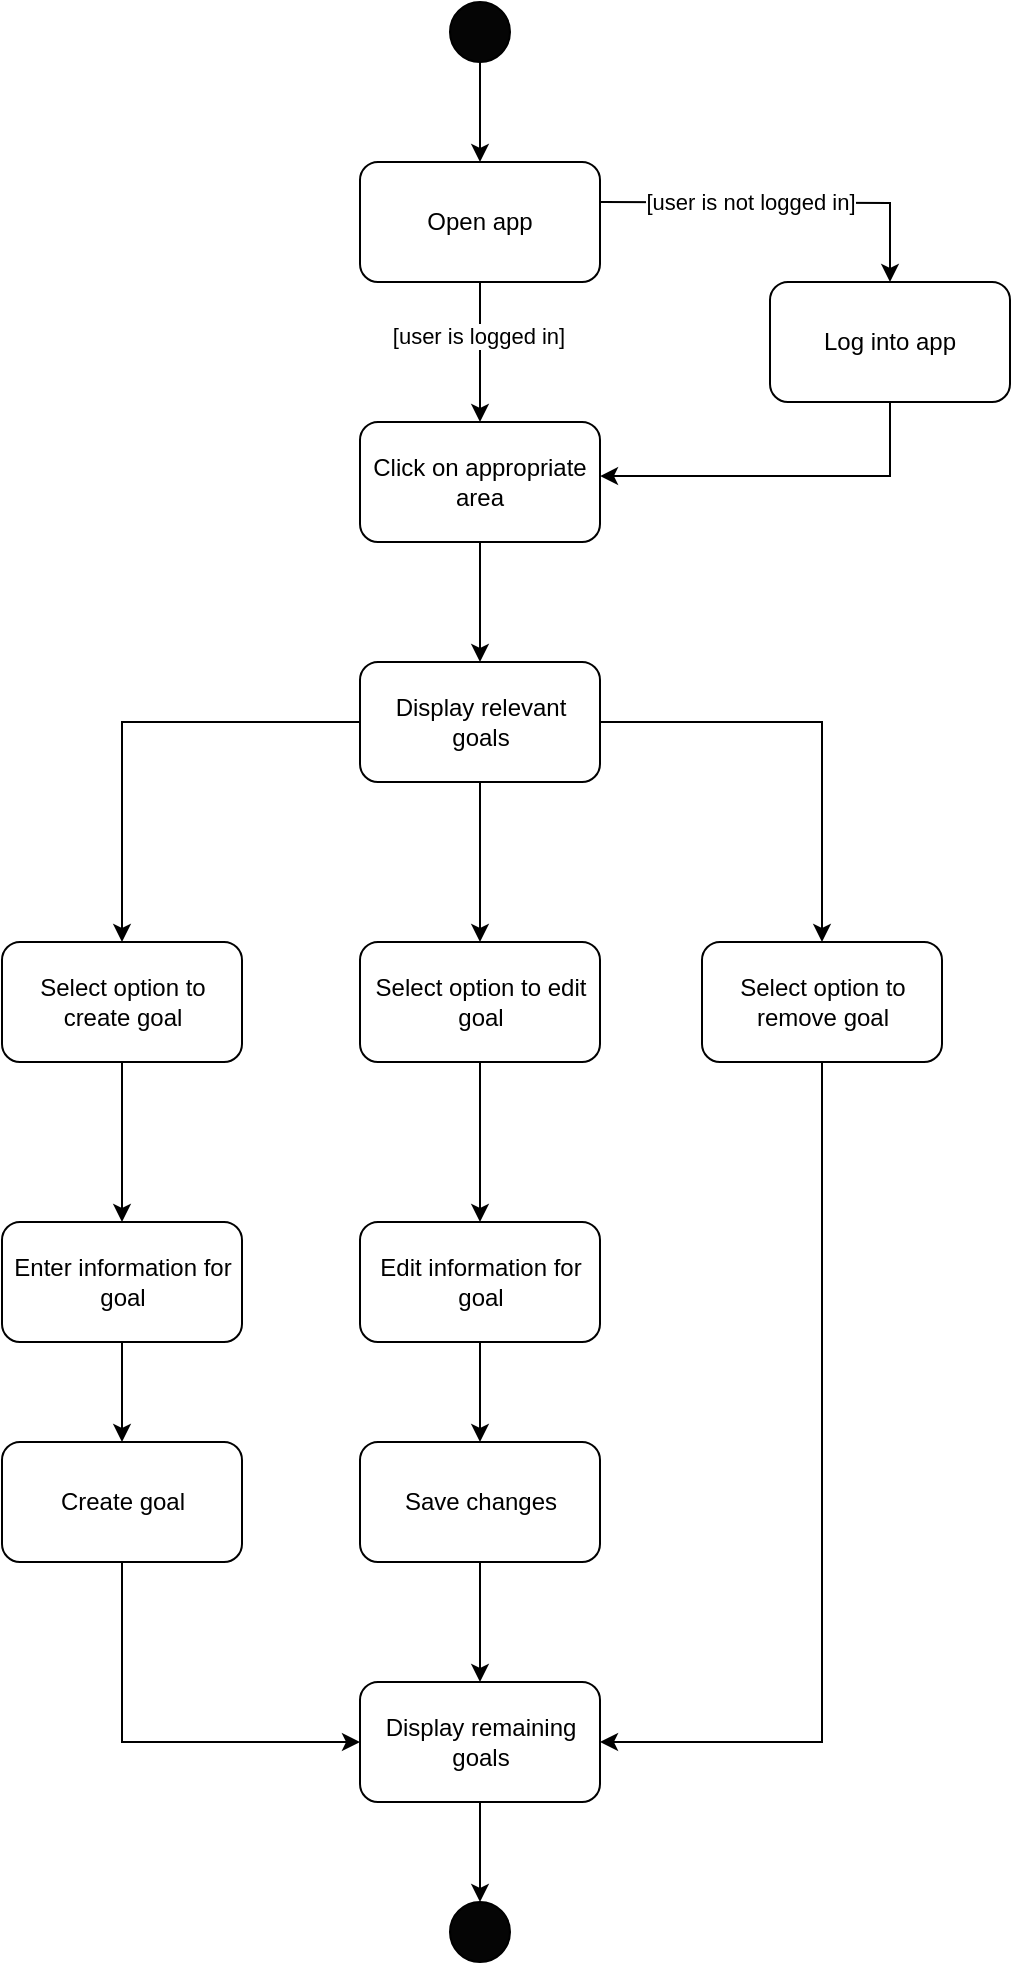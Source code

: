<mxfile version="20.4.0" type="github">
  <diagram id="QUWLHqUXrnmNoyzQJEGA" name="Page-1">
    <mxGraphModel dx="2031" dy="1077" grid="0" gridSize="10" guides="1" tooltips="1" connect="1" arrows="1" fold="1" page="1" pageScale="1" pageWidth="827" pageHeight="1169" math="0" shadow="0">
      <root>
        <mxCell id="0" />
        <mxCell id="1" parent="0" />
        <mxCell id="v6WbEAY-MrD24lhqeNnE-1" value="" style="edgeStyle=orthogonalEdgeStyle;rounded=0;orthogonalLoop=1;jettySize=auto;html=1;" edge="1" parent="1" source="v6WbEAY-MrD24lhqeNnE-2" target="v6WbEAY-MrD24lhqeNnE-5">
          <mxGeometry relative="1" as="geometry" />
        </mxCell>
        <mxCell id="v6WbEAY-MrD24lhqeNnE-2" value="" style="ellipse;whiteSpace=wrap;html=1;direction=east;fillColor=#050505;" vertex="1" parent="1">
          <mxGeometry x="394" y="20" width="30" height="30" as="geometry" />
        </mxCell>
        <mxCell id="v6WbEAY-MrD24lhqeNnE-3" value="" style="edgeStyle=orthogonalEdgeStyle;rounded=0;orthogonalLoop=1;jettySize=auto;html=1;" edge="1" parent="1" source="v6WbEAY-MrD24lhqeNnE-5" target="v6WbEAY-MrD24lhqeNnE-7">
          <mxGeometry relative="1" as="geometry" />
        </mxCell>
        <mxCell id="v6WbEAY-MrD24lhqeNnE-4" value="[user is logged in]" style="edgeLabel;html=1;align=center;verticalAlign=middle;resizable=0;points=[];" vertex="1" connectable="0" parent="v6WbEAY-MrD24lhqeNnE-3">
          <mxGeometry x="-0.25" y="-1" relative="1" as="geometry">
            <mxPoint as="offset" />
          </mxGeometry>
        </mxCell>
        <mxCell id="v6WbEAY-MrD24lhqeNnE-5" value="Open app" style="rounded=1;whiteSpace=wrap;html=1;fillColor=#FFFFFF;" vertex="1" parent="1">
          <mxGeometry x="349" y="100" width="120" height="60" as="geometry" />
        </mxCell>
        <mxCell id="v6WbEAY-MrD24lhqeNnE-27" style="edgeStyle=orthogonalEdgeStyle;rounded=0;orthogonalLoop=1;jettySize=auto;html=1;entryX=0.5;entryY=0;entryDx=0;entryDy=0;" edge="1" parent="1" source="v6WbEAY-MrD24lhqeNnE-7" target="v6WbEAY-MrD24lhqeNnE-9">
          <mxGeometry relative="1" as="geometry" />
        </mxCell>
        <mxCell id="v6WbEAY-MrD24lhqeNnE-7" value="Click on appropriate area" style="rounded=1;whiteSpace=wrap;html=1;fillColor=#FFFFFF;" vertex="1" parent="1">
          <mxGeometry x="349" y="230" width="120" height="60" as="geometry" />
        </mxCell>
        <mxCell id="v6WbEAY-MrD24lhqeNnE-26" value="" style="edgeStyle=orthogonalEdgeStyle;rounded=0;orthogonalLoop=1;jettySize=auto;html=1;" edge="1" parent="1" source="v6WbEAY-MrD24lhqeNnE-9" target="v6WbEAY-MrD24lhqeNnE-25">
          <mxGeometry relative="1" as="geometry" />
        </mxCell>
        <mxCell id="v6WbEAY-MrD24lhqeNnE-30" style="edgeStyle=orthogonalEdgeStyle;rounded=0;orthogonalLoop=1;jettySize=auto;html=1;entryX=0.5;entryY=0;entryDx=0;entryDy=0;" edge="1" parent="1" source="v6WbEAY-MrD24lhqeNnE-9" target="v6WbEAY-MrD24lhqeNnE-29">
          <mxGeometry relative="1" as="geometry" />
        </mxCell>
        <mxCell id="v6WbEAY-MrD24lhqeNnE-31" style="edgeStyle=orthogonalEdgeStyle;rounded=0;orthogonalLoop=1;jettySize=auto;html=1;entryX=0.5;entryY=0;entryDx=0;entryDy=0;" edge="1" parent="1" source="v6WbEAY-MrD24lhqeNnE-9" target="v6WbEAY-MrD24lhqeNnE-28">
          <mxGeometry relative="1" as="geometry" />
        </mxCell>
        <mxCell id="v6WbEAY-MrD24lhqeNnE-9" value="Display relevant goals" style="rounded=1;whiteSpace=wrap;html=1;fillColor=#FFFFFF;spacingLeft=1;" vertex="1" parent="1">
          <mxGeometry x="349" y="350" width="120" height="60" as="geometry" />
        </mxCell>
        <mxCell id="v6WbEAY-MrD24lhqeNnE-10" value="" style="ellipse;whiteSpace=wrap;html=1;direction=east;fillColor=#050505;" vertex="1" parent="1">
          <mxGeometry x="394" y="970" width="30" height="30" as="geometry" />
        </mxCell>
        <mxCell id="v6WbEAY-MrD24lhqeNnE-35" value="" style="edgeStyle=orthogonalEdgeStyle;rounded=0;orthogonalLoop=1;jettySize=auto;html=1;" edge="1" parent="1" source="v6WbEAY-MrD24lhqeNnE-25" target="v6WbEAY-MrD24lhqeNnE-34">
          <mxGeometry relative="1" as="geometry" />
        </mxCell>
        <mxCell id="v6WbEAY-MrD24lhqeNnE-25" value="Select option to edit goal" style="rounded=1;whiteSpace=wrap;html=1;fillColor=#FFFFFF;spacingLeft=1;" vertex="1" parent="1">
          <mxGeometry x="349" y="490" width="120" height="60" as="geometry" />
        </mxCell>
        <mxCell id="v6WbEAY-MrD24lhqeNnE-33" value="" style="edgeStyle=orthogonalEdgeStyle;rounded=0;orthogonalLoop=1;jettySize=auto;html=1;" edge="1" parent="1" source="v6WbEAY-MrD24lhqeNnE-28" target="v6WbEAY-MrD24lhqeNnE-32">
          <mxGeometry relative="1" as="geometry" />
        </mxCell>
        <mxCell id="v6WbEAY-MrD24lhqeNnE-28" value="Select option to create goal" style="rounded=1;whiteSpace=wrap;html=1;fillColor=#FFFFFF;spacingLeft=1;" vertex="1" parent="1">
          <mxGeometry x="170" y="490" width="120" height="60" as="geometry" />
        </mxCell>
        <mxCell id="v6WbEAY-MrD24lhqeNnE-37" value="" style="edgeStyle=orthogonalEdgeStyle;rounded=0;orthogonalLoop=1;jettySize=auto;html=1;entryX=1;entryY=0.5;entryDx=0;entryDy=0;" edge="1" parent="1" source="v6WbEAY-MrD24lhqeNnE-29" target="v6WbEAY-MrD24lhqeNnE-42">
          <mxGeometry relative="1" as="geometry">
            <mxPoint x="580" y="630" as="targetPoint" />
            <Array as="points">
              <mxPoint x="580" y="890" />
            </Array>
          </mxGeometry>
        </mxCell>
        <mxCell id="v6WbEAY-MrD24lhqeNnE-29" value="Select option to remove goal" style="rounded=1;whiteSpace=wrap;html=1;fillColor=#FFFFFF;spacingLeft=1;" vertex="1" parent="1">
          <mxGeometry x="520" y="490" width="120" height="60" as="geometry" />
        </mxCell>
        <mxCell id="v6WbEAY-MrD24lhqeNnE-41" value="" style="edgeStyle=orthogonalEdgeStyle;rounded=0;orthogonalLoop=1;jettySize=auto;html=1;" edge="1" parent="1" source="v6WbEAY-MrD24lhqeNnE-32" target="v6WbEAY-MrD24lhqeNnE-40">
          <mxGeometry relative="1" as="geometry" />
        </mxCell>
        <mxCell id="v6WbEAY-MrD24lhqeNnE-32" value="Enter information for goal" style="rounded=1;whiteSpace=wrap;html=1;fillColor=#FFFFFF;spacingLeft=1;" vertex="1" parent="1">
          <mxGeometry x="170" y="630" width="120" height="60" as="geometry" />
        </mxCell>
        <mxCell id="v6WbEAY-MrD24lhqeNnE-39" value="" style="edgeStyle=orthogonalEdgeStyle;rounded=0;orthogonalLoop=1;jettySize=auto;html=1;" edge="1" parent="1" source="v6WbEAY-MrD24lhqeNnE-34" target="v6WbEAY-MrD24lhqeNnE-38">
          <mxGeometry relative="1" as="geometry" />
        </mxCell>
        <mxCell id="v6WbEAY-MrD24lhqeNnE-34" value="Edit information for goal" style="rounded=1;whiteSpace=wrap;html=1;fillColor=#FFFFFF;spacingLeft=1;" vertex="1" parent="1">
          <mxGeometry x="349" y="630" width="120" height="60" as="geometry" />
        </mxCell>
        <mxCell id="v6WbEAY-MrD24lhqeNnE-44" style="edgeStyle=orthogonalEdgeStyle;rounded=0;orthogonalLoop=1;jettySize=auto;html=1;entryX=0.5;entryY=0;entryDx=0;entryDy=0;" edge="1" parent="1" source="v6WbEAY-MrD24lhqeNnE-38" target="v6WbEAY-MrD24lhqeNnE-42">
          <mxGeometry relative="1" as="geometry" />
        </mxCell>
        <mxCell id="v6WbEAY-MrD24lhqeNnE-38" value="Save changes" style="rounded=1;whiteSpace=wrap;html=1;fillColor=#FFFFFF;spacingLeft=1;" vertex="1" parent="1">
          <mxGeometry x="349" y="740" width="120" height="60" as="geometry" />
        </mxCell>
        <mxCell id="v6WbEAY-MrD24lhqeNnE-45" style="edgeStyle=orthogonalEdgeStyle;rounded=0;orthogonalLoop=1;jettySize=auto;html=1;entryX=0;entryY=0.5;entryDx=0;entryDy=0;" edge="1" parent="1" source="v6WbEAY-MrD24lhqeNnE-40" target="v6WbEAY-MrD24lhqeNnE-42">
          <mxGeometry relative="1" as="geometry">
            <Array as="points">
              <mxPoint x="230" y="890" />
            </Array>
          </mxGeometry>
        </mxCell>
        <mxCell id="v6WbEAY-MrD24lhqeNnE-40" value="Create goal" style="rounded=1;whiteSpace=wrap;html=1;fillColor=#FFFFFF;spacingLeft=1;" vertex="1" parent="1">
          <mxGeometry x="170" y="740" width="120" height="60" as="geometry" />
        </mxCell>
        <mxCell id="v6WbEAY-MrD24lhqeNnE-46" style="edgeStyle=orthogonalEdgeStyle;rounded=0;orthogonalLoop=1;jettySize=auto;html=1;entryX=0.5;entryY=0;entryDx=0;entryDy=0;" edge="1" parent="1" source="v6WbEAY-MrD24lhqeNnE-42" target="v6WbEAY-MrD24lhqeNnE-10">
          <mxGeometry relative="1" as="geometry" />
        </mxCell>
        <mxCell id="v6WbEAY-MrD24lhqeNnE-42" value="Display remaining goals" style="rounded=1;whiteSpace=wrap;html=1;fillColor=#FFFFFF;spacingLeft=1;" vertex="1" parent="1">
          <mxGeometry x="349" y="860" width="120" height="60" as="geometry" />
        </mxCell>
        <mxCell id="v6WbEAY-MrD24lhqeNnE-47" style="edgeStyle=orthogonalEdgeStyle;rounded=0;orthogonalLoop=1;jettySize=auto;html=1;entryX=0.5;entryY=0;entryDx=0;entryDy=0;" edge="1" parent="1" target="v6WbEAY-MrD24lhqeNnE-50">
          <mxGeometry relative="1" as="geometry">
            <mxPoint x="469" y="120" as="sourcePoint" />
          </mxGeometry>
        </mxCell>
        <mxCell id="v6WbEAY-MrD24lhqeNnE-48" value="[user is not logged in]" style="edgeLabel;html=1;align=center;verticalAlign=middle;resizable=0;points=[];" vertex="1" connectable="0" parent="v6WbEAY-MrD24lhqeNnE-47">
          <mxGeometry x="-0.535" y="-2" relative="1" as="geometry">
            <mxPoint x="32" y="-2" as="offset" />
          </mxGeometry>
        </mxCell>
        <mxCell id="v6WbEAY-MrD24lhqeNnE-49" style="edgeStyle=orthogonalEdgeStyle;rounded=0;orthogonalLoop=1;jettySize=auto;html=1;entryX=1;entryY=0.617;entryDx=0;entryDy=0;entryPerimeter=0;" edge="1" parent="1" source="v6WbEAY-MrD24lhqeNnE-50">
          <mxGeometry relative="1" as="geometry">
            <mxPoint x="469" y="257.02" as="targetPoint" />
            <Array as="points">
              <mxPoint x="614" y="257" />
            </Array>
          </mxGeometry>
        </mxCell>
        <mxCell id="v6WbEAY-MrD24lhqeNnE-50" value="Log into app" style="rounded=1;whiteSpace=wrap;html=1;fillColor=#FFFFFF;" vertex="1" parent="1">
          <mxGeometry x="554" y="160" width="120" height="60" as="geometry" />
        </mxCell>
      </root>
    </mxGraphModel>
  </diagram>
</mxfile>
